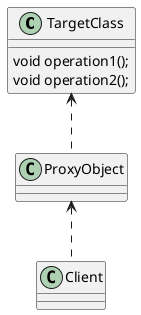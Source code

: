 @startuml
 class TargetClass
 class ProxyObject


TargetClass <.. ProxyObject
ProxyObject <.. Client

 class TargetClass{
   void operation1();
   void operation2();

 }
@enduml